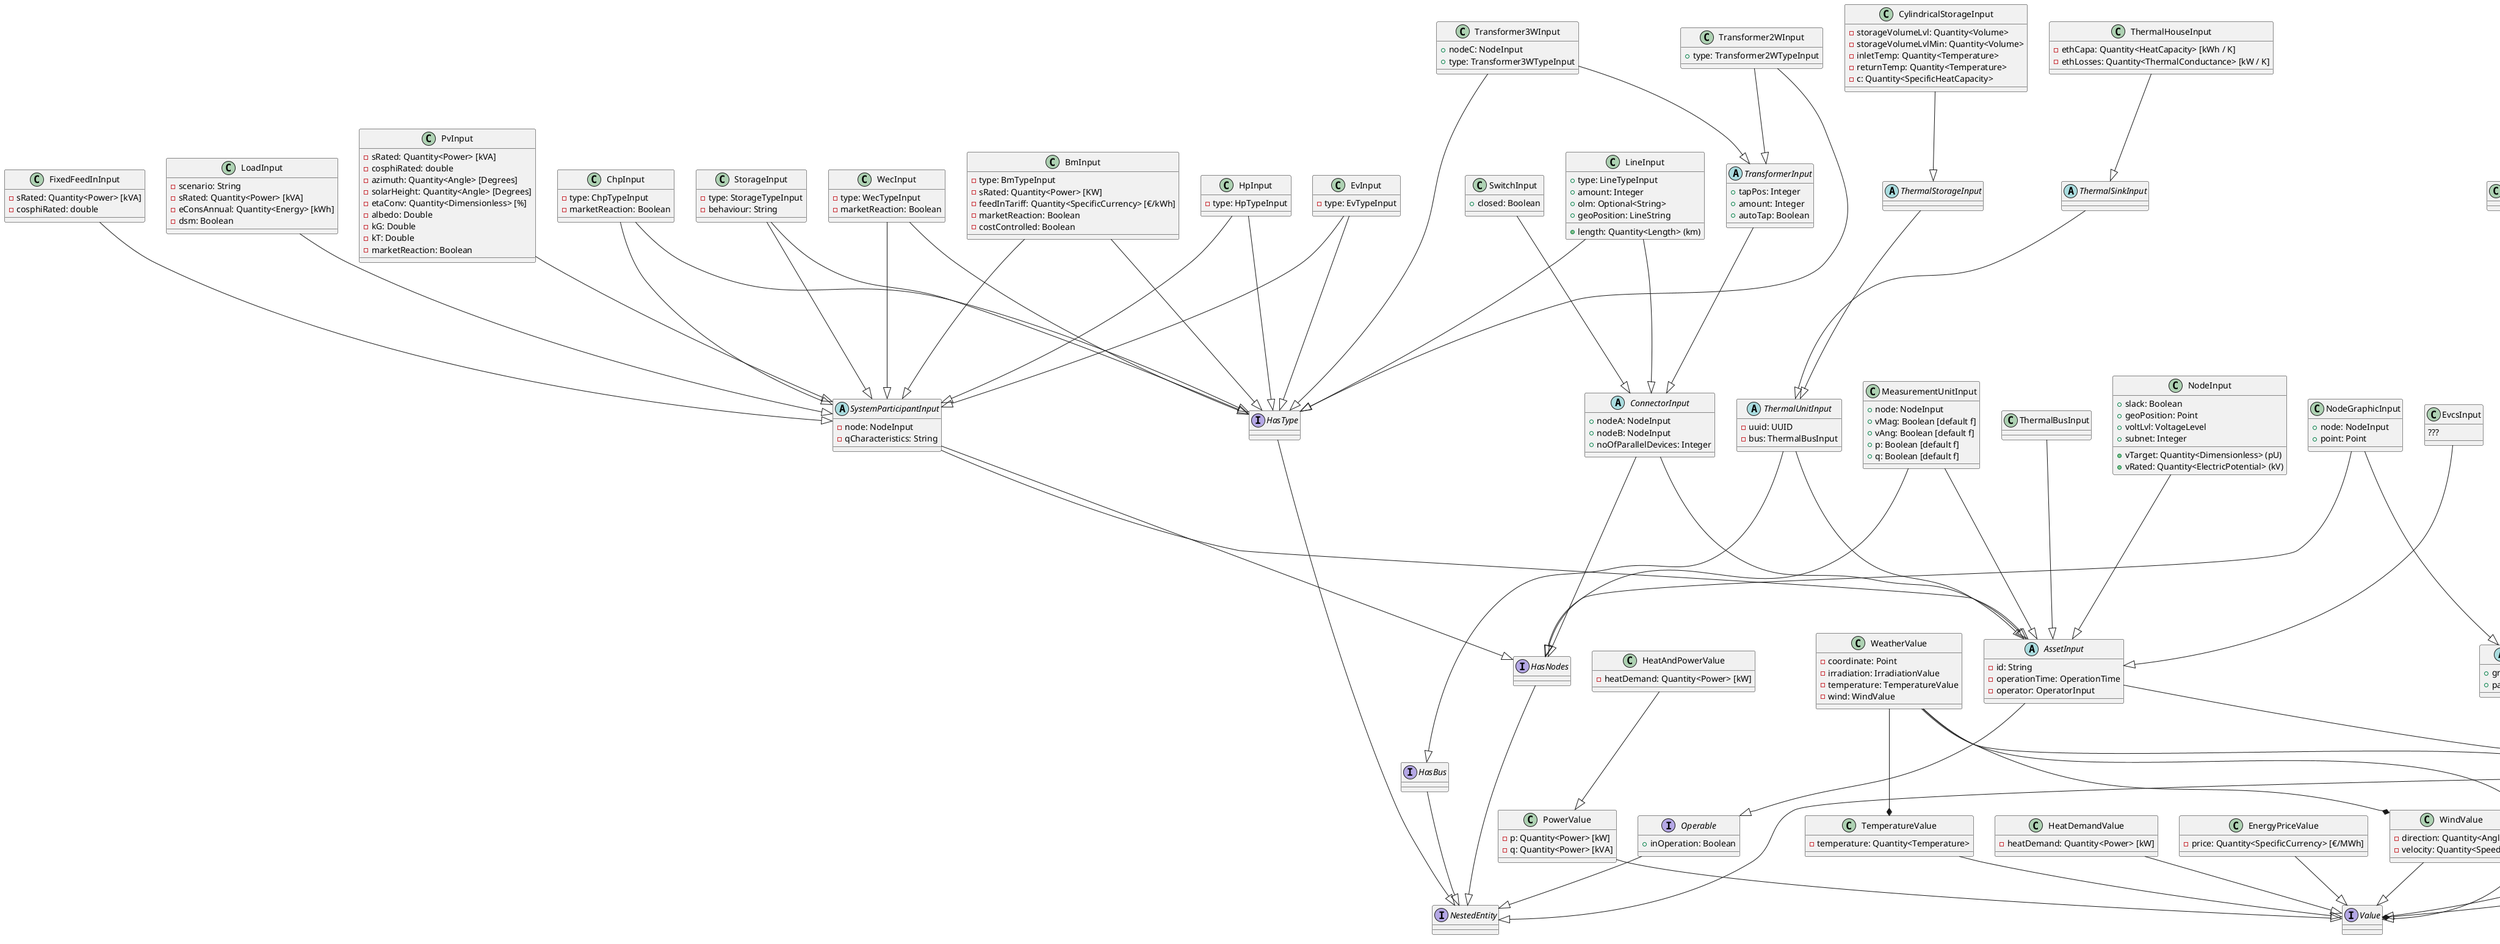 @startuml

abstract Class UniqueEntity {
+ uuid: UUID
}

abstract Class InputEntity
InputEntity --|> UniqueEntity

Interface Operable {
+ inOperation: Boolean
}
Operable --|> NestedEntity

abstract Class AssetInput {
- id: String
- operationTime: OperationTime
- operator: OperatorInput
}
AssetInput --|> InputEntity
AssetInput --|> Operable

abstract Class SystemParticipantInput {
- node: NodeInput
- qCharacteristics: String
}
SystemParticipantInput --|> AssetInput
SystemParticipantInput --|> HasNodes

Class OperatorInput {
+ name: String
}
OperatorInput --|> InputEntity

abstract Class ConnectorInput {
+ nodeA: NodeInput
+ nodeB: NodeInput
+ noOfParallelDevices: Integer
}
ConnectorInput --|> AssetInput
ConnectorInput --|> HasNodes

abstract Class AssetCharacteristicsInput<T extends AssetTypeInput> {
    - type: T
    - characteristic: String
}
AssetCharacteristicsInput --|> InputEntity

Class WecCharacteristicInput {
}
WecCharacteristicInput --|> AssetCharacteristicsInput: <<bind>>T::WecTypeInput

Class EvCharacteristicInput {
}
EvCharacteristicInput --|> AssetCharacteristicsInput: <<bind>>T::EvTypeInput

abstract Class AssetTypeInput {
+ id: String
}
AssetTypeInput --|> InputEntity

abstract Class SystemParticipantTypeInput {
- capex: Quantity<Currency> [€]
- opex: Quantity<EnergyPrice> [€/MWh]
- sRated: Quantity<Power> [kVA]
- cosphiRated: Double
}
SystemParticipantTypeInput --|> AssetTypeInput



Class BmTypeInput {
   - etaConv: Quantity<Dimensionless> [%]
   - loadGradient: Quantity<DimensionlessRate> [%/h]
}
BmTypeInput --|> SystemParticipantTypeInput

Class ChpTypeInput {
    - pEl: Quantity<Quantity<Power>> [kW]
    - pThermal: Quantity<Quantity<Power>> [KW]
    - etaEl: Quantity<Dimensionless> [%]
    - etaTh: Quantity<Dimensionless> [%]
    - pOwn: Quantity<Quantity<Power>> [kW]
    - thermalStorage: ThermalStorageInput
 }
ChpTypeInput --|> SystemParticipantTypeInput

Class EvTypeInput {
    - eStorage: Quantity<Energy> [kWh]
    - sRated: Quantity<Power> [kVA]
    - eCons: Quantity<SpecificEnergy> [kWh/km]
}
EvTypeInput --|> SystemParticipantTypeInput


Class HpTypeInput {
    - ethLosses: Quantity<ThermalConductance> [kW/K]
    - ethCapa: Quantity<Energy> [kWh]
    - sRated: Quantity<Power> [kVA]
    - pThermal: Quantity<Power> [kW]
    - pEl: Quantity<Power> [kW]
}
HpTypeInput --|> SystemParticipantTypeInput


Class StorageTypeInput {
- sRated: Quantity<Power> [kVA]
- pMin: Quantity<Power>[kW]
- pMax: Quantity<Power> [kW]
- eta: Quantity<Dimensionless> [%]
- eStorage: Quantity<Energy> [kWh]
- dod: Quantity<Dimensionless> [%]
- lifeTime: Quantity<Time> [ms]
- lifeCycle: Integer
}
StorageTypeInput --|> SystemParticipantTypeInput

Class WecTypeInput {
- rotorArea: Quantity<Area> [m²]
- hubHeight: Quantity<Length> [m]
- etaConv: Quantity<Dimensionless> [%]
}
WecTypeInput --|> SystemParticipantTypeInput


Class LineTypeInput {
+ r: Quantity<SpecificResistance> (Ohm/km)
+ x: Quantity<SpecificResistance> (Ohm/km)
+ g: Quantity<SpecificConductance> (µS/km)
+ b: Quantity<SpecificConductance> (µS/km)
+ iMax: Quantity<ElectricCurrent> (A)
+ vRated: Quantity<ElectricPotential> (V)
+ olmChar: Optional<String>
}
LineTypeInput --|> AssetTypeInput

Class Transformer2WTypeInput {
+ sRated: Quantity<Power> (MVA)
+ vRatedA: Quantity<ElectricPotential> (kV)
+ vRatedB: Quantity<ElectricPotential> (kV)
+ rSc: Quantity<ElectricalResistance> (Ohm)
+ xSc: Quantity<ElectricalResistance> (Ohm)
+ gM: Quantity<ElectricalConductance> (nS)
+ bM: Quantity<ElectricalConductance> (nS)
+ dV: Quantity<Dimensionless> (%)
+ dPhi: Quantity<Angle> (Degrees)
+ tapSide: Boolean
+ tapNeutr: Integer
+ tapMin: Integer
+ tapMax: Integer
}
Transformer2WTypeInput --|> AssetTypeInput

Class Transformer3WTypeInput {
+ vRatedA: Quantity<ElectricPotential> (kV)
+ vRatedB: Quantity<ElectricPotential> (kV)
+ vRatedC: Quantity<ElectricPotential> (kV)
+ rScA: Quantity<ElectricalResistance> (Ohm)
+ rScB: Quantity<ElectricalResistance> (Ohm)
+ rScC: Quantity<ElectricalResistance> (Ohm)
+ xScA: Quantity<ElectricalResistance> (Ohm)
+ xScB: Quantity<ElectricalResistance> (Ohm)
+ xScC: Quantity<ElectricalResistance> (Ohm)
+ gM: Quantity<ElectricalConductance> (nS)
+ bM: Quantity<ElectricalConductance> (nS)
+ sRatedA: Quantity<Power> (MVA)
+ sRatedB: Quantity<Power> (MVA)
+ sRatedC: Quantity<Power> (MVA)
+ dV: Quantity<Dimensionless> (%)
+ dPhi: Quantity<Angle> (Degrees)
+ tapNeutr: Integer
+ tapMin: Integer
+ tapMax: Integer
}
Transformer3WTypeInput --|> AssetTypeInput

Class RandomLoadParameter {
+ quarterHour: Integer
+ kWd: Double
+ kSa: Double
+ kSu: Double
+ myWd: Double
+ mySa: Double
+ mySu: Double
+ sigmaWd: Double
+ sigmaSa: Double
+ sigmaSu: Double
}
RandomLoadParameter --|> InputEntity

'extractor interface information

interface NestedEntity

interface HasNodes
HasNodes --|> NestedEntity

interface HasType
HasType --|> NestedEntity

interface HasLine
HasLine --|> NestedEntity

interface HasBus
HasBus --|> NestedEntity

Class FixedFeedInInput {
- sRated: Quantity<Power> [kVA]
- cosphiRated: double
}
FixedFeedInInput --|> SystemParticipantInput

Class PvInput {
- sRated: Quantity<Power> [kVA]
- cosphiRated: double
- azimuth: Quantity<Angle> [Degrees]
- solarHeight: Quantity<Angle> [Degrees]
- etaConv: Quantity<Dimensionless> [%]
- albedo: Double
- kG: Double
- kT: Double
- marketReaction: Boolean
}
PvInput --|> SystemParticipantInput

Class WecInput{
- type: WecTypeInput
- marketReaction: Boolean
}
WecInput --|> SystemParticipantInput
WecInput --|> HasType

Class ChpInput {
- type: ChpTypeInput
- marketReaction: Boolean
}
ChpInput --|> SystemParticipantInput
ChpInput --|> HasType

Class BmInput {
- type: BmTypeInput
- sRated: Quantity<Power> [KW]
- feedInTariff: Quantity<SpecificCurrency> [€/kWh]
- marketReaction: Boolean
- costControlled: Boolean
}
BmInput --|> SystemParticipantInput
BmInput --|> HasType

Class EvInput {
- type: EvTypeInput
}
EvInput --|> SystemParticipantInput
EvInput --|> HasType

Class LoadInput {
- scenario: String
- sRated: Quantity<Power> [kVA]
- eConsAnnual: Quantity<Energy> [kWh]
- dsm: Boolean
}
LoadInput --|> SystemParticipantInput

Class StorageInput {
- type: StorageTypeInput
- behaviour: String
}
StorageInput --|> SystemParticipantInput
StorageInput --|> HasType

Class HpInput {
- type: HpTypeInput
}
HpInput --|> SystemParticipantInput
HpInput --|> HasType

Abstract Class ThermalUnitInput {
 - uuid: UUID
 - bus: ThermalBusInput
}
ThermalUnitInput --|> AssetInput
ThermalUnitInput --|> HasBus

Class ThermalBusInput {
}
ThermalBusInput --|> AssetInput

Abstract Class ThermalSinkInput {
}
ThermalSinkInput --|> ThermalUnitInput

Class ThermalHouseInput {
 - ethCapa: Quantity<HeatCapacity> [kWh / K]
 - ethLosses: Quantity<ThermalConductance> [kW / K]
}
ThermalHouseInput --|> ThermalSinkInput

Abstract Class ThermalStorageInput {
}
ThermalStorageInput --|> ThermalUnitInput

Class CylindricalStorageInput {
  - storageVolumeLvl: Quantity<Volume>
  - storageVolumeLvlMin: Quantity<Volume>
  - inletTemp: Quantity<Temperature>
  - returnTemp: Quantity<Temperature>
  - c: Quantity<SpecificHeatCapacity>
}
CylindricalStorageInput --|> ThermalStorageInput

Class MeasurementUnitInput {
+ node: NodeInput
+ vMag: Boolean [default f]
+ vAng: Boolean [default f]
+ p: Boolean [default f]
+ q: Boolean [default f]
}
MeasurementUnitInput --|> AssetInput
MeasurementUnitInput --|> HasNodes

Class NodeInput {
+ vTarget: Quantity<Dimensionless> (pU)
+ vRated: Quantity<ElectricPotential> (kV)
+ slack: Boolean
+ geoPosition: Point
+ voltLvl: VoltageLevel
+ subnet: Integer
}
NodeInput --|> AssetInput

Class EvcsInput {
???
}
EvcsInput --|> AssetInput

Class LineInput {
+ type: LineTypeInput
+ length: Quantity<Length> (km)
+ amount: Integer
+ olm: Optional<String>
+ geoPosition: LineString
}
LineInput --|> ConnectorInput
LineInput --|> HasType

Class SwitchInput {
+ closed: Boolean
}
SwitchInput --|> ConnectorInput

abstract TransformerInput {
+ tapPos: Integer
+ amount: Integer
+ autoTap: Boolean
}
TransformerInput --|> ConnectorInput

Class Transformer2WInput {
+ type: Transformer2WTypeInput
}
Transformer2WInput --|> TransformerInput
Transformer2WInput --|> HasType

Class Transformer3WInput {
+ nodeC: NodeInput
+ type: Transformer3WTypeInput
}
Transformer3WInput --|> TransformerInput

Transformer3WInput --|> HasType

abstract Class GraphicInput {
+ graphicLayer: String
+ path: LineString
}
GraphicInput --|> InputEntity

Class NodeGraphicInput {
+ node: NodeInput
+ point: Point
}
NodeGraphicInput --|> GraphicInput
NodeGraphicInput --|> HasNodes

Class LineGraphicInput {
+ line: LineInput
}
LineGraphicInput --|> GraphicInput
LineGraphicInput --|> HasLine

Interface Value

abstract Class TimeBasedValue<T extends Value>{
    + time: ZonedDateTime
    + getValue(): T
}
TimeBasedValue --|> UniqueEntity
TimeBasedValue --* Value

Class PowerValue {
    - p: Quantity<Power> [kW]
    - q: Quantity<Power> [kVA]
}
PowerValue --|> Value

Class HeatAndPowerValue {
    - heatDemand: Quantity<Power> [kW]
}
HeatAndPowerValue --|> PowerValue

Class HeatDemandValue {
    - heatDemand: Quantity<Power> [kW]
}
HeatDemandValue --|> Value

Class EnergyPriceValue {
    - price: Quantity<SpecificCurrency> [€/MWh]
}
EnergyPriceValue --|> Value

Class IrradiationValue {
    - directIrradiation: Quantity<Irradiation>
    - diffuseIrradiation: Quantity<Irradiation>
}
IrradiationValue --|> Value

Class TemperatureValue {
    - temperature: Quantity<Temperature>
}
TemperatureValue --|> Value

Class WindValue {
    - direction: Quantity<Angle>
    - velocity: Quantity<Speed>
}
WindValue --|> Value

Class WeatherValue {
  - coordinate: Point
  - irradiation: IrradiationValue
  - temperature: TemperatureValue
  - wind: WindValue
}
WeatherValue --|> Value
WeatherValue --* IrradiationValue
WeatherValue --* TemperatureValue
WeatherValue --* WindValue

Interface LoadProfileType {
}

enum PowerSystemLoadProfileType {
BL_H
G0_A
G0_M
...
}
PowerSystemLoadProfileType --|> LoadProfileType

Interface VoltageLevel {
}

enum GermanVoltageLevel {
HoeS,
HS,
MS,
NS
}
GermanVoltageLevel --|> VoltageLevel

Abstract Class TimeSeries<T extends Value> {
    + TimeBasedValue<T> getTimeBasedValue(ZonedDateTime)
    + T getValue(ZonedDateTime)
}
TimeSeries --|> UniqueEntity
TimeSeries "1" --* "n" TimeBasedValue

Class IndividualTimeSeries<T extends Value> {
    - timeToTimeBasedValue:HashMap<ZonedDateTime, TimeBasedValue<T>>
    + add(ZonedDateTime, T): void
    + add(TimeBasedValue<T>): void
    + addAll(Map<ZonedDateTime, T>): void
}
IndividualTimeSeries --|> TimeSeries

Class PowerTimeSeries {
}
PowerTimeSeries --|> IndividualTimeSeries

Class HeatDemandTimeSeries {
}
HeatDemandTimeSeries --|> IndividualTimeSeries

Class HeatAndPowerTimeSeries {
}
HeatAndPowerTimeSeries --|> IndividualTimeSeries

Abstract Class RepetitiveTimeSeries<T extends Value> {
    + calc(ZonedDateTime): T
}
RepetitiveTimeSeries --|> TimeSeries

Class LoadProfileInput {
    + profile: LoadProfileType
}
LoadProfileInput --|> RepetitiveTimeSeries
LoadProfileInput --> LoadProfileType

@enduml
